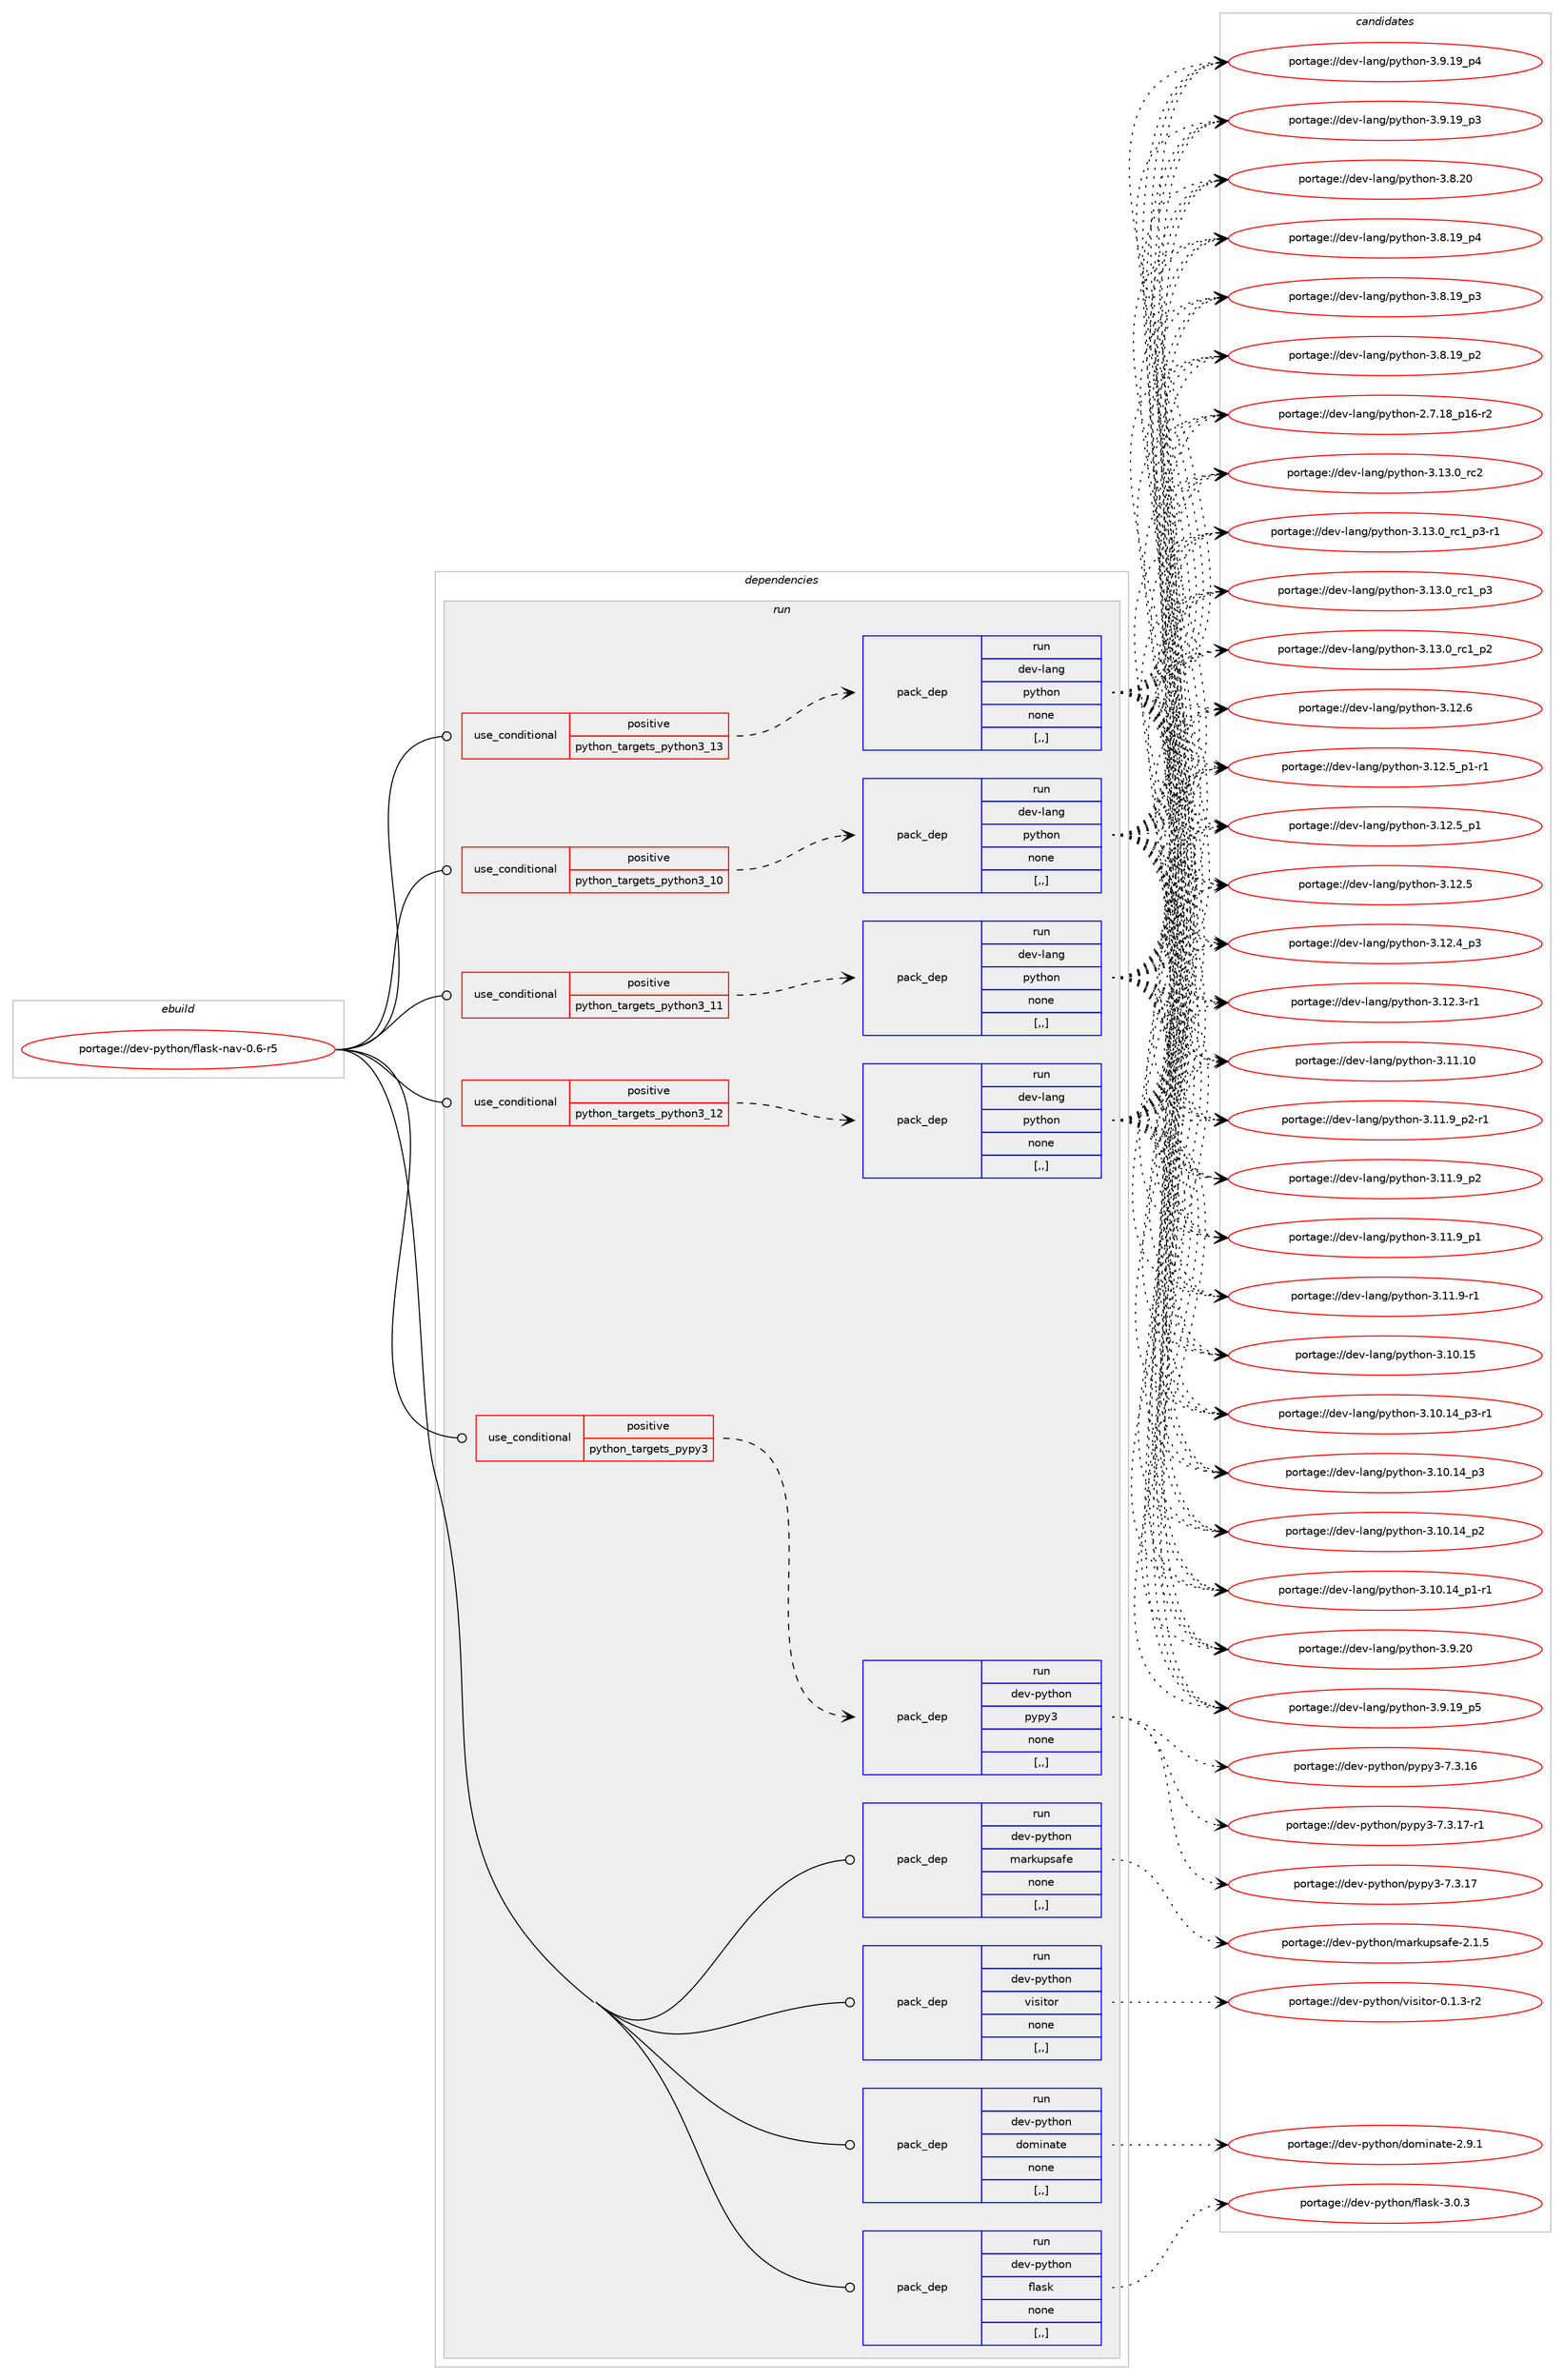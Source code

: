 digraph prolog {

# *************
# Graph options
# *************

newrank=true;
concentrate=true;
compound=true;
graph [rankdir=LR,fontname=Helvetica,fontsize=10,ranksep=1.5];#, ranksep=2.5, nodesep=0.2];
edge  [arrowhead=vee];
node  [fontname=Helvetica,fontsize=10];

# **********
# The ebuild
# **********

subgraph cluster_leftcol {
color=gray;
label=<<i>ebuild</i>>;
id [label="portage://dev-python/flask-nav-0.6-r5", color=red, width=4, href="../dev-python/flask-nav-0.6-r5.svg"];
}

# ****************
# The dependencies
# ****************

subgraph cluster_midcol {
color=gray;
label=<<i>dependencies</i>>;
subgraph cluster_compile {
fillcolor="#eeeeee";
style=filled;
label=<<i>compile</i>>;
}
subgraph cluster_compileandrun {
fillcolor="#eeeeee";
style=filled;
label=<<i>compile and run</i>>;
}
subgraph cluster_run {
fillcolor="#eeeeee";
style=filled;
label=<<i>run</i>>;
subgraph cond163161 {
dependency640842 [label=<<TABLE BORDER="0" CELLBORDER="1" CELLSPACING="0" CELLPADDING="4"><TR><TD ROWSPAN="3" CELLPADDING="10">use_conditional</TD></TR><TR><TD>positive</TD></TR><TR><TD>python_targets_pypy3</TD></TR></TABLE>>, shape=none, color=red];
subgraph pack472862 {
dependency640843 [label=<<TABLE BORDER="0" CELLBORDER="1" CELLSPACING="0" CELLPADDING="4" WIDTH="220"><TR><TD ROWSPAN="6" CELLPADDING="30">pack_dep</TD></TR><TR><TD WIDTH="110">run</TD></TR><TR><TD>dev-python</TD></TR><TR><TD>pypy3</TD></TR><TR><TD>none</TD></TR><TR><TD>[,,]</TD></TR></TABLE>>, shape=none, color=blue];
}
dependency640842:e -> dependency640843:w [weight=20,style="dashed",arrowhead="vee"];
}
id:e -> dependency640842:w [weight=20,style="solid",arrowhead="odot"];
subgraph cond163162 {
dependency640844 [label=<<TABLE BORDER="0" CELLBORDER="1" CELLSPACING="0" CELLPADDING="4"><TR><TD ROWSPAN="3" CELLPADDING="10">use_conditional</TD></TR><TR><TD>positive</TD></TR><TR><TD>python_targets_python3_10</TD></TR></TABLE>>, shape=none, color=red];
subgraph pack472863 {
dependency640845 [label=<<TABLE BORDER="0" CELLBORDER="1" CELLSPACING="0" CELLPADDING="4" WIDTH="220"><TR><TD ROWSPAN="6" CELLPADDING="30">pack_dep</TD></TR><TR><TD WIDTH="110">run</TD></TR><TR><TD>dev-lang</TD></TR><TR><TD>python</TD></TR><TR><TD>none</TD></TR><TR><TD>[,,]</TD></TR></TABLE>>, shape=none, color=blue];
}
dependency640844:e -> dependency640845:w [weight=20,style="dashed",arrowhead="vee"];
}
id:e -> dependency640844:w [weight=20,style="solid",arrowhead="odot"];
subgraph cond163163 {
dependency640846 [label=<<TABLE BORDER="0" CELLBORDER="1" CELLSPACING="0" CELLPADDING="4"><TR><TD ROWSPAN="3" CELLPADDING="10">use_conditional</TD></TR><TR><TD>positive</TD></TR><TR><TD>python_targets_python3_11</TD></TR></TABLE>>, shape=none, color=red];
subgraph pack472864 {
dependency640847 [label=<<TABLE BORDER="0" CELLBORDER="1" CELLSPACING="0" CELLPADDING="4" WIDTH="220"><TR><TD ROWSPAN="6" CELLPADDING="30">pack_dep</TD></TR><TR><TD WIDTH="110">run</TD></TR><TR><TD>dev-lang</TD></TR><TR><TD>python</TD></TR><TR><TD>none</TD></TR><TR><TD>[,,]</TD></TR></TABLE>>, shape=none, color=blue];
}
dependency640846:e -> dependency640847:w [weight=20,style="dashed",arrowhead="vee"];
}
id:e -> dependency640846:w [weight=20,style="solid",arrowhead="odot"];
subgraph cond163164 {
dependency640848 [label=<<TABLE BORDER="0" CELLBORDER="1" CELLSPACING="0" CELLPADDING="4"><TR><TD ROWSPAN="3" CELLPADDING="10">use_conditional</TD></TR><TR><TD>positive</TD></TR><TR><TD>python_targets_python3_12</TD></TR></TABLE>>, shape=none, color=red];
subgraph pack472865 {
dependency640849 [label=<<TABLE BORDER="0" CELLBORDER="1" CELLSPACING="0" CELLPADDING="4" WIDTH="220"><TR><TD ROWSPAN="6" CELLPADDING="30">pack_dep</TD></TR><TR><TD WIDTH="110">run</TD></TR><TR><TD>dev-lang</TD></TR><TR><TD>python</TD></TR><TR><TD>none</TD></TR><TR><TD>[,,]</TD></TR></TABLE>>, shape=none, color=blue];
}
dependency640848:e -> dependency640849:w [weight=20,style="dashed",arrowhead="vee"];
}
id:e -> dependency640848:w [weight=20,style="solid",arrowhead="odot"];
subgraph cond163165 {
dependency640850 [label=<<TABLE BORDER="0" CELLBORDER="1" CELLSPACING="0" CELLPADDING="4"><TR><TD ROWSPAN="3" CELLPADDING="10">use_conditional</TD></TR><TR><TD>positive</TD></TR><TR><TD>python_targets_python3_13</TD></TR></TABLE>>, shape=none, color=red];
subgraph pack472866 {
dependency640851 [label=<<TABLE BORDER="0" CELLBORDER="1" CELLSPACING="0" CELLPADDING="4" WIDTH="220"><TR><TD ROWSPAN="6" CELLPADDING="30">pack_dep</TD></TR><TR><TD WIDTH="110">run</TD></TR><TR><TD>dev-lang</TD></TR><TR><TD>python</TD></TR><TR><TD>none</TD></TR><TR><TD>[,,]</TD></TR></TABLE>>, shape=none, color=blue];
}
dependency640850:e -> dependency640851:w [weight=20,style="dashed",arrowhead="vee"];
}
id:e -> dependency640850:w [weight=20,style="solid",arrowhead="odot"];
subgraph pack472867 {
dependency640852 [label=<<TABLE BORDER="0" CELLBORDER="1" CELLSPACING="0" CELLPADDING="4" WIDTH="220"><TR><TD ROWSPAN="6" CELLPADDING="30">pack_dep</TD></TR><TR><TD WIDTH="110">run</TD></TR><TR><TD>dev-python</TD></TR><TR><TD>dominate</TD></TR><TR><TD>none</TD></TR><TR><TD>[,,]</TD></TR></TABLE>>, shape=none, color=blue];
}
id:e -> dependency640852:w [weight=20,style="solid",arrowhead="odot"];
subgraph pack472868 {
dependency640853 [label=<<TABLE BORDER="0" CELLBORDER="1" CELLSPACING="0" CELLPADDING="4" WIDTH="220"><TR><TD ROWSPAN="6" CELLPADDING="30">pack_dep</TD></TR><TR><TD WIDTH="110">run</TD></TR><TR><TD>dev-python</TD></TR><TR><TD>flask</TD></TR><TR><TD>none</TD></TR><TR><TD>[,,]</TD></TR></TABLE>>, shape=none, color=blue];
}
id:e -> dependency640853:w [weight=20,style="solid",arrowhead="odot"];
subgraph pack472869 {
dependency640854 [label=<<TABLE BORDER="0" CELLBORDER="1" CELLSPACING="0" CELLPADDING="4" WIDTH="220"><TR><TD ROWSPAN="6" CELLPADDING="30">pack_dep</TD></TR><TR><TD WIDTH="110">run</TD></TR><TR><TD>dev-python</TD></TR><TR><TD>markupsafe</TD></TR><TR><TD>none</TD></TR><TR><TD>[,,]</TD></TR></TABLE>>, shape=none, color=blue];
}
id:e -> dependency640854:w [weight=20,style="solid",arrowhead="odot"];
subgraph pack472870 {
dependency640855 [label=<<TABLE BORDER="0" CELLBORDER="1" CELLSPACING="0" CELLPADDING="4" WIDTH="220"><TR><TD ROWSPAN="6" CELLPADDING="30">pack_dep</TD></TR><TR><TD WIDTH="110">run</TD></TR><TR><TD>dev-python</TD></TR><TR><TD>visitor</TD></TR><TR><TD>none</TD></TR><TR><TD>[,,]</TD></TR></TABLE>>, shape=none, color=blue];
}
id:e -> dependency640855:w [weight=20,style="solid",arrowhead="odot"];
}
}

# **************
# The candidates
# **************

subgraph cluster_choices {
rank=same;
color=gray;
label=<<i>candidates</i>>;

subgraph choice472862 {
color=black;
nodesep=1;
choice100101118451121211161041111104711212111212151455546514649554511449 [label="portage://dev-python/pypy3-7.3.17-r1", color=red, width=4,href="../dev-python/pypy3-7.3.17-r1.svg"];
choice10010111845112121116104111110471121211121215145554651464955 [label="portage://dev-python/pypy3-7.3.17", color=red, width=4,href="../dev-python/pypy3-7.3.17.svg"];
choice10010111845112121116104111110471121211121215145554651464954 [label="portage://dev-python/pypy3-7.3.16", color=red, width=4,href="../dev-python/pypy3-7.3.16.svg"];
dependency640843:e -> choice100101118451121211161041111104711212111212151455546514649554511449:w [style=dotted,weight="100"];
dependency640843:e -> choice10010111845112121116104111110471121211121215145554651464955:w [style=dotted,weight="100"];
dependency640843:e -> choice10010111845112121116104111110471121211121215145554651464954:w [style=dotted,weight="100"];
}
subgraph choice472863 {
color=black;
nodesep=1;
choice10010111845108971101034711212111610411111045514649514648951149950 [label="portage://dev-lang/python-3.13.0_rc2", color=red, width=4,href="../dev-lang/python-3.13.0_rc2.svg"];
choice1001011184510897110103471121211161041111104551464951464895114994995112514511449 [label="portage://dev-lang/python-3.13.0_rc1_p3-r1", color=red, width=4,href="../dev-lang/python-3.13.0_rc1_p3-r1.svg"];
choice100101118451089711010347112121116104111110455146495146489511499499511251 [label="portage://dev-lang/python-3.13.0_rc1_p3", color=red, width=4,href="../dev-lang/python-3.13.0_rc1_p3.svg"];
choice100101118451089711010347112121116104111110455146495146489511499499511250 [label="portage://dev-lang/python-3.13.0_rc1_p2", color=red, width=4,href="../dev-lang/python-3.13.0_rc1_p2.svg"];
choice10010111845108971101034711212111610411111045514649504654 [label="portage://dev-lang/python-3.12.6", color=red, width=4,href="../dev-lang/python-3.12.6.svg"];
choice1001011184510897110103471121211161041111104551464950465395112494511449 [label="portage://dev-lang/python-3.12.5_p1-r1", color=red, width=4,href="../dev-lang/python-3.12.5_p1-r1.svg"];
choice100101118451089711010347112121116104111110455146495046539511249 [label="portage://dev-lang/python-3.12.5_p1", color=red, width=4,href="../dev-lang/python-3.12.5_p1.svg"];
choice10010111845108971101034711212111610411111045514649504653 [label="portage://dev-lang/python-3.12.5", color=red, width=4,href="../dev-lang/python-3.12.5.svg"];
choice100101118451089711010347112121116104111110455146495046529511251 [label="portage://dev-lang/python-3.12.4_p3", color=red, width=4,href="../dev-lang/python-3.12.4_p3.svg"];
choice100101118451089711010347112121116104111110455146495046514511449 [label="portage://dev-lang/python-3.12.3-r1", color=red, width=4,href="../dev-lang/python-3.12.3-r1.svg"];
choice1001011184510897110103471121211161041111104551464949464948 [label="portage://dev-lang/python-3.11.10", color=red, width=4,href="../dev-lang/python-3.11.10.svg"];
choice1001011184510897110103471121211161041111104551464949465795112504511449 [label="portage://dev-lang/python-3.11.9_p2-r1", color=red, width=4,href="../dev-lang/python-3.11.9_p2-r1.svg"];
choice100101118451089711010347112121116104111110455146494946579511250 [label="portage://dev-lang/python-3.11.9_p2", color=red, width=4,href="../dev-lang/python-3.11.9_p2.svg"];
choice100101118451089711010347112121116104111110455146494946579511249 [label="portage://dev-lang/python-3.11.9_p1", color=red, width=4,href="../dev-lang/python-3.11.9_p1.svg"];
choice100101118451089711010347112121116104111110455146494946574511449 [label="portage://dev-lang/python-3.11.9-r1", color=red, width=4,href="../dev-lang/python-3.11.9-r1.svg"];
choice1001011184510897110103471121211161041111104551464948464953 [label="portage://dev-lang/python-3.10.15", color=red, width=4,href="../dev-lang/python-3.10.15.svg"];
choice100101118451089711010347112121116104111110455146494846495295112514511449 [label="portage://dev-lang/python-3.10.14_p3-r1", color=red, width=4,href="../dev-lang/python-3.10.14_p3-r1.svg"];
choice10010111845108971101034711212111610411111045514649484649529511251 [label="portage://dev-lang/python-3.10.14_p3", color=red, width=4,href="../dev-lang/python-3.10.14_p3.svg"];
choice10010111845108971101034711212111610411111045514649484649529511250 [label="portage://dev-lang/python-3.10.14_p2", color=red, width=4,href="../dev-lang/python-3.10.14_p2.svg"];
choice100101118451089711010347112121116104111110455146494846495295112494511449 [label="portage://dev-lang/python-3.10.14_p1-r1", color=red, width=4,href="../dev-lang/python-3.10.14_p1-r1.svg"];
choice10010111845108971101034711212111610411111045514657465048 [label="portage://dev-lang/python-3.9.20", color=red, width=4,href="../dev-lang/python-3.9.20.svg"];
choice100101118451089711010347112121116104111110455146574649579511253 [label="portage://dev-lang/python-3.9.19_p5", color=red, width=4,href="../dev-lang/python-3.9.19_p5.svg"];
choice100101118451089711010347112121116104111110455146574649579511252 [label="portage://dev-lang/python-3.9.19_p4", color=red, width=4,href="../dev-lang/python-3.9.19_p4.svg"];
choice100101118451089711010347112121116104111110455146574649579511251 [label="portage://dev-lang/python-3.9.19_p3", color=red, width=4,href="../dev-lang/python-3.9.19_p3.svg"];
choice10010111845108971101034711212111610411111045514656465048 [label="portage://dev-lang/python-3.8.20", color=red, width=4,href="../dev-lang/python-3.8.20.svg"];
choice100101118451089711010347112121116104111110455146564649579511252 [label="portage://dev-lang/python-3.8.19_p4", color=red, width=4,href="../dev-lang/python-3.8.19_p4.svg"];
choice100101118451089711010347112121116104111110455146564649579511251 [label="portage://dev-lang/python-3.8.19_p3", color=red, width=4,href="../dev-lang/python-3.8.19_p3.svg"];
choice100101118451089711010347112121116104111110455146564649579511250 [label="portage://dev-lang/python-3.8.19_p2", color=red, width=4,href="../dev-lang/python-3.8.19_p2.svg"];
choice100101118451089711010347112121116104111110455046554649569511249544511450 [label="portage://dev-lang/python-2.7.18_p16-r2", color=red, width=4,href="../dev-lang/python-2.7.18_p16-r2.svg"];
dependency640845:e -> choice10010111845108971101034711212111610411111045514649514648951149950:w [style=dotted,weight="100"];
dependency640845:e -> choice1001011184510897110103471121211161041111104551464951464895114994995112514511449:w [style=dotted,weight="100"];
dependency640845:e -> choice100101118451089711010347112121116104111110455146495146489511499499511251:w [style=dotted,weight="100"];
dependency640845:e -> choice100101118451089711010347112121116104111110455146495146489511499499511250:w [style=dotted,weight="100"];
dependency640845:e -> choice10010111845108971101034711212111610411111045514649504654:w [style=dotted,weight="100"];
dependency640845:e -> choice1001011184510897110103471121211161041111104551464950465395112494511449:w [style=dotted,weight="100"];
dependency640845:e -> choice100101118451089711010347112121116104111110455146495046539511249:w [style=dotted,weight="100"];
dependency640845:e -> choice10010111845108971101034711212111610411111045514649504653:w [style=dotted,weight="100"];
dependency640845:e -> choice100101118451089711010347112121116104111110455146495046529511251:w [style=dotted,weight="100"];
dependency640845:e -> choice100101118451089711010347112121116104111110455146495046514511449:w [style=dotted,weight="100"];
dependency640845:e -> choice1001011184510897110103471121211161041111104551464949464948:w [style=dotted,weight="100"];
dependency640845:e -> choice1001011184510897110103471121211161041111104551464949465795112504511449:w [style=dotted,weight="100"];
dependency640845:e -> choice100101118451089711010347112121116104111110455146494946579511250:w [style=dotted,weight="100"];
dependency640845:e -> choice100101118451089711010347112121116104111110455146494946579511249:w [style=dotted,weight="100"];
dependency640845:e -> choice100101118451089711010347112121116104111110455146494946574511449:w [style=dotted,weight="100"];
dependency640845:e -> choice1001011184510897110103471121211161041111104551464948464953:w [style=dotted,weight="100"];
dependency640845:e -> choice100101118451089711010347112121116104111110455146494846495295112514511449:w [style=dotted,weight="100"];
dependency640845:e -> choice10010111845108971101034711212111610411111045514649484649529511251:w [style=dotted,weight="100"];
dependency640845:e -> choice10010111845108971101034711212111610411111045514649484649529511250:w [style=dotted,weight="100"];
dependency640845:e -> choice100101118451089711010347112121116104111110455146494846495295112494511449:w [style=dotted,weight="100"];
dependency640845:e -> choice10010111845108971101034711212111610411111045514657465048:w [style=dotted,weight="100"];
dependency640845:e -> choice100101118451089711010347112121116104111110455146574649579511253:w [style=dotted,weight="100"];
dependency640845:e -> choice100101118451089711010347112121116104111110455146574649579511252:w [style=dotted,weight="100"];
dependency640845:e -> choice100101118451089711010347112121116104111110455146574649579511251:w [style=dotted,weight="100"];
dependency640845:e -> choice10010111845108971101034711212111610411111045514656465048:w [style=dotted,weight="100"];
dependency640845:e -> choice100101118451089711010347112121116104111110455146564649579511252:w [style=dotted,weight="100"];
dependency640845:e -> choice100101118451089711010347112121116104111110455146564649579511251:w [style=dotted,weight="100"];
dependency640845:e -> choice100101118451089711010347112121116104111110455146564649579511250:w [style=dotted,weight="100"];
dependency640845:e -> choice100101118451089711010347112121116104111110455046554649569511249544511450:w [style=dotted,weight="100"];
}
subgraph choice472864 {
color=black;
nodesep=1;
choice10010111845108971101034711212111610411111045514649514648951149950 [label="portage://dev-lang/python-3.13.0_rc2", color=red, width=4,href="../dev-lang/python-3.13.0_rc2.svg"];
choice1001011184510897110103471121211161041111104551464951464895114994995112514511449 [label="portage://dev-lang/python-3.13.0_rc1_p3-r1", color=red, width=4,href="../dev-lang/python-3.13.0_rc1_p3-r1.svg"];
choice100101118451089711010347112121116104111110455146495146489511499499511251 [label="portage://dev-lang/python-3.13.0_rc1_p3", color=red, width=4,href="../dev-lang/python-3.13.0_rc1_p3.svg"];
choice100101118451089711010347112121116104111110455146495146489511499499511250 [label="portage://dev-lang/python-3.13.0_rc1_p2", color=red, width=4,href="../dev-lang/python-3.13.0_rc1_p2.svg"];
choice10010111845108971101034711212111610411111045514649504654 [label="portage://dev-lang/python-3.12.6", color=red, width=4,href="../dev-lang/python-3.12.6.svg"];
choice1001011184510897110103471121211161041111104551464950465395112494511449 [label="portage://dev-lang/python-3.12.5_p1-r1", color=red, width=4,href="../dev-lang/python-3.12.5_p1-r1.svg"];
choice100101118451089711010347112121116104111110455146495046539511249 [label="portage://dev-lang/python-3.12.5_p1", color=red, width=4,href="../dev-lang/python-3.12.5_p1.svg"];
choice10010111845108971101034711212111610411111045514649504653 [label="portage://dev-lang/python-3.12.5", color=red, width=4,href="../dev-lang/python-3.12.5.svg"];
choice100101118451089711010347112121116104111110455146495046529511251 [label="portage://dev-lang/python-3.12.4_p3", color=red, width=4,href="../dev-lang/python-3.12.4_p3.svg"];
choice100101118451089711010347112121116104111110455146495046514511449 [label="portage://dev-lang/python-3.12.3-r1", color=red, width=4,href="../dev-lang/python-3.12.3-r1.svg"];
choice1001011184510897110103471121211161041111104551464949464948 [label="portage://dev-lang/python-3.11.10", color=red, width=4,href="../dev-lang/python-3.11.10.svg"];
choice1001011184510897110103471121211161041111104551464949465795112504511449 [label="portage://dev-lang/python-3.11.9_p2-r1", color=red, width=4,href="../dev-lang/python-3.11.9_p2-r1.svg"];
choice100101118451089711010347112121116104111110455146494946579511250 [label="portage://dev-lang/python-3.11.9_p2", color=red, width=4,href="../dev-lang/python-3.11.9_p2.svg"];
choice100101118451089711010347112121116104111110455146494946579511249 [label="portage://dev-lang/python-3.11.9_p1", color=red, width=4,href="../dev-lang/python-3.11.9_p1.svg"];
choice100101118451089711010347112121116104111110455146494946574511449 [label="portage://dev-lang/python-3.11.9-r1", color=red, width=4,href="../dev-lang/python-3.11.9-r1.svg"];
choice1001011184510897110103471121211161041111104551464948464953 [label="portage://dev-lang/python-3.10.15", color=red, width=4,href="../dev-lang/python-3.10.15.svg"];
choice100101118451089711010347112121116104111110455146494846495295112514511449 [label="portage://dev-lang/python-3.10.14_p3-r1", color=red, width=4,href="../dev-lang/python-3.10.14_p3-r1.svg"];
choice10010111845108971101034711212111610411111045514649484649529511251 [label="portage://dev-lang/python-3.10.14_p3", color=red, width=4,href="../dev-lang/python-3.10.14_p3.svg"];
choice10010111845108971101034711212111610411111045514649484649529511250 [label="portage://dev-lang/python-3.10.14_p2", color=red, width=4,href="../dev-lang/python-3.10.14_p2.svg"];
choice100101118451089711010347112121116104111110455146494846495295112494511449 [label="portage://dev-lang/python-3.10.14_p1-r1", color=red, width=4,href="../dev-lang/python-3.10.14_p1-r1.svg"];
choice10010111845108971101034711212111610411111045514657465048 [label="portage://dev-lang/python-3.9.20", color=red, width=4,href="../dev-lang/python-3.9.20.svg"];
choice100101118451089711010347112121116104111110455146574649579511253 [label="portage://dev-lang/python-3.9.19_p5", color=red, width=4,href="../dev-lang/python-3.9.19_p5.svg"];
choice100101118451089711010347112121116104111110455146574649579511252 [label="portage://dev-lang/python-3.9.19_p4", color=red, width=4,href="../dev-lang/python-3.9.19_p4.svg"];
choice100101118451089711010347112121116104111110455146574649579511251 [label="portage://dev-lang/python-3.9.19_p3", color=red, width=4,href="../dev-lang/python-3.9.19_p3.svg"];
choice10010111845108971101034711212111610411111045514656465048 [label="portage://dev-lang/python-3.8.20", color=red, width=4,href="../dev-lang/python-3.8.20.svg"];
choice100101118451089711010347112121116104111110455146564649579511252 [label="portage://dev-lang/python-3.8.19_p4", color=red, width=4,href="../dev-lang/python-3.8.19_p4.svg"];
choice100101118451089711010347112121116104111110455146564649579511251 [label="portage://dev-lang/python-3.8.19_p3", color=red, width=4,href="../dev-lang/python-3.8.19_p3.svg"];
choice100101118451089711010347112121116104111110455146564649579511250 [label="portage://dev-lang/python-3.8.19_p2", color=red, width=4,href="../dev-lang/python-3.8.19_p2.svg"];
choice100101118451089711010347112121116104111110455046554649569511249544511450 [label="portage://dev-lang/python-2.7.18_p16-r2", color=red, width=4,href="../dev-lang/python-2.7.18_p16-r2.svg"];
dependency640847:e -> choice10010111845108971101034711212111610411111045514649514648951149950:w [style=dotted,weight="100"];
dependency640847:e -> choice1001011184510897110103471121211161041111104551464951464895114994995112514511449:w [style=dotted,weight="100"];
dependency640847:e -> choice100101118451089711010347112121116104111110455146495146489511499499511251:w [style=dotted,weight="100"];
dependency640847:e -> choice100101118451089711010347112121116104111110455146495146489511499499511250:w [style=dotted,weight="100"];
dependency640847:e -> choice10010111845108971101034711212111610411111045514649504654:w [style=dotted,weight="100"];
dependency640847:e -> choice1001011184510897110103471121211161041111104551464950465395112494511449:w [style=dotted,weight="100"];
dependency640847:e -> choice100101118451089711010347112121116104111110455146495046539511249:w [style=dotted,weight="100"];
dependency640847:e -> choice10010111845108971101034711212111610411111045514649504653:w [style=dotted,weight="100"];
dependency640847:e -> choice100101118451089711010347112121116104111110455146495046529511251:w [style=dotted,weight="100"];
dependency640847:e -> choice100101118451089711010347112121116104111110455146495046514511449:w [style=dotted,weight="100"];
dependency640847:e -> choice1001011184510897110103471121211161041111104551464949464948:w [style=dotted,weight="100"];
dependency640847:e -> choice1001011184510897110103471121211161041111104551464949465795112504511449:w [style=dotted,weight="100"];
dependency640847:e -> choice100101118451089711010347112121116104111110455146494946579511250:w [style=dotted,weight="100"];
dependency640847:e -> choice100101118451089711010347112121116104111110455146494946579511249:w [style=dotted,weight="100"];
dependency640847:e -> choice100101118451089711010347112121116104111110455146494946574511449:w [style=dotted,weight="100"];
dependency640847:e -> choice1001011184510897110103471121211161041111104551464948464953:w [style=dotted,weight="100"];
dependency640847:e -> choice100101118451089711010347112121116104111110455146494846495295112514511449:w [style=dotted,weight="100"];
dependency640847:e -> choice10010111845108971101034711212111610411111045514649484649529511251:w [style=dotted,weight="100"];
dependency640847:e -> choice10010111845108971101034711212111610411111045514649484649529511250:w [style=dotted,weight="100"];
dependency640847:e -> choice100101118451089711010347112121116104111110455146494846495295112494511449:w [style=dotted,weight="100"];
dependency640847:e -> choice10010111845108971101034711212111610411111045514657465048:w [style=dotted,weight="100"];
dependency640847:e -> choice100101118451089711010347112121116104111110455146574649579511253:w [style=dotted,weight="100"];
dependency640847:e -> choice100101118451089711010347112121116104111110455146574649579511252:w [style=dotted,weight="100"];
dependency640847:e -> choice100101118451089711010347112121116104111110455146574649579511251:w [style=dotted,weight="100"];
dependency640847:e -> choice10010111845108971101034711212111610411111045514656465048:w [style=dotted,weight="100"];
dependency640847:e -> choice100101118451089711010347112121116104111110455146564649579511252:w [style=dotted,weight="100"];
dependency640847:e -> choice100101118451089711010347112121116104111110455146564649579511251:w [style=dotted,weight="100"];
dependency640847:e -> choice100101118451089711010347112121116104111110455146564649579511250:w [style=dotted,weight="100"];
dependency640847:e -> choice100101118451089711010347112121116104111110455046554649569511249544511450:w [style=dotted,weight="100"];
}
subgraph choice472865 {
color=black;
nodesep=1;
choice10010111845108971101034711212111610411111045514649514648951149950 [label="portage://dev-lang/python-3.13.0_rc2", color=red, width=4,href="../dev-lang/python-3.13.0_rc2.svg"];
choice1001011184510897110103471121211161041111104551464951464895114994995112514511449 [label="portage://dev-lang/python-3.13.0_rc1_p3-r1", color=red, width=4,href="../dev-lang/python-3.13.0_rc1_p3-r1.svg"];
choice100101118451089711010347112121116104111110455146495146489511499499511251 [label="portage://dev-lang/python-3.13.0_rc1_p3", color=red, width=4,href="../dev-lang/python-3.13.0_rc1_p3.svg"];
choice100101118451089711010347112121116104111110455146495146489511499499511250 [label="portage://dev-lang/python-3.13.0_rc1_p2", color=red, width=4,href="../dev-lang/python-3.13.0_rc1_p2.svg"];
choice10010111845108971101034711212111610411111045514649504654 [label="portage://dev-lang/python-3.12.6", color=red, width=4,href="../dev-lang/python-3.12.6.svg"];
choice1001011184510897110103471121211161041111104551464950465395112494511449 [label="portage://dev-lang/python-3.12.5_p1-r1", color=red, width=4,href="../dev-lang/python-3.12.5_p1-r1.svg"];
choice100101118451089711010347112121116104111110455146495046539511249 [label="portage://dev-lang/python-3.12.5_p1", color=red, width=4,href="../dev-lang/python-3.12.5_p1.svg"];
choice10010111845108971101034711212111610411111045514649504653 [label="portage://dev-lang/python-3.12.5", color=red, width=4,href="../dev-lang/python-3.12.5.svg"];
choice100101118451089711010347112121116104111110455146495046529511251 [label="portage://dev-lang/python-3.12.4_p3", color=red, width=4,href="../dev-lang/python-3.12.4_p3.svg"];
choice100101118451089711010347112121116104111110455146495046514511449 [label="portage://dev-lang/python-3.12.3-r1", color=red, width=4,href="../dev-lang/python-3.12.3-r1.svg"];
choice1001011184510897110103471121211161041111104551464949464948 [label="portage://dev-lang/python-3.11.10", color=red, width=4,href="../dev-lang/python-3.11.10.svg"];
choice1001011184510897110103471121211161041111104551464949465795112504511449 [label="portage://dev-lang/python-3.11.9_p2-r1", color=red, width=4,href="../dev-lang/python-3.11.9_p2-r1.svg"];
choice100101118451089711010347112121116104111110455146494946579511250 [label="portage://dev-lang/python-3.11.9_p2", color=red, width=4,href="../dev-lang/python-3.11.9_p2.svg"];
choice100101118451089711010347112121116104111110455146494946579511249 [label="portage://dev-lang/python-3.11.9_p1", color=red, width=4,href="../dev-lang/python-3.11.9_p1.svg"];
choice100101118451089711010347112121116104111110455146494946574511449 [label="portage://dev-lang/python-3.11.9-r1", color=red, width=4,href="../dev-lang/python-3.11.9-r1.svg"];
choice1001011184510897110103471121211161041111104551464948464953 [label="portage://dev-lang/python-3.10.15", color=red, width=4,href="../dev-lang/python-3.10.15.svg"];
choice100101118451089711010347112121116104111110455146494846495295112514511449 [label="portage://dev-lang/python-3.10.14_p3-r1", color=red, width=4,href="../dev-lang/python-3.10.14_p3-r1.svg"];
choice10010111845108971101034711212111610411111045514649484649529511251 [label="portage://dev-lang/python-3.10.14_p3", color=red, width=4,href="../dev-lang/python-3.10.14_p3.svg"];
choice10010111845108971101034711212111610411111045514649484649529511250 [label="portage://dev-lang/python-3.10.14_p2", color=red, width=4,href="../dev-lang/python-3.10.14_p2.svg"];
choice100101118451089711010347112121116104111110455146494846495295112494511449 [label="portage://dev-lang/python-3.10.14_p1-r1", color=red, width=4,href="../dev-lang/python-3.10.14_p1-r1.svg"];
choice10010111845108971101034711212111610411111045514657465048 [label="portage://dev-lang/python-3.9.20", color=red, width=4,href="../dev-lang/python-3.9.20.svg"];
choice100101118451089711010347112121116104111110455146574649579511253 [label="portage://dev-lang/python-3.9.19_p5", color=red, width=4,href="../dev-lang/python-3.9.19_p5.svg"];
choice100101118451089711010347112121116104111110455146574649579511252 [label="portage://dev-lang/python-3.9.19_p4", color=red, width=4,href="../dev-lang/python-3.9.19_p4.svg"];
choice100101118451089711010347112121116104111110455146574649579511251 [label="portage://dev-lang/python-3.9.19_p3", color=red, width=4,href="../dev-lang/python-3.9.19_p3.svg"];
choice10010111845108971101034711212111610411111045514656465048 [label="portage://dev-lang/python-3.8.20", color=red, width=4,href="../dev-lang/python-3.8.20.svg"];
choice100101118451089711010347112121116104111110455146564649579511252 [label="portage://dev-lang/python-3.8.19_p4", color=red, width=4,href="../dev-lang/python-3.8.19_p4.svg"];
choice100101118451089711010347112121116104111110455146564649579511251 [label="portage://dev-lang/python-3.8.19_p3", color=red, width=4,href="../dev-lang/python-3.8.19_p3.svg"];
choice100101118451089711010347112121116104111110455146564649579511250 [label="portage://dev-lang/python-3.8.19_p2", color=red, width=4,href="../dev-lang/python-3.8.19_p2.svg"];
choice100101118451089711010347112121116104111110455046554649569511249544511450 [label="portage://dev-lang/python-2.7.18_p16-r2", color=red, width=4,href="../dev-lang/python-2.7.18_p16-r2.svg"];
dependency640849:e -> choice10010111845108971101034711212111610411111045514649514648951149950:w [style=dotted,weight="100"];
dependency640849:e -> choice1001011184510897110103471121211161041111104551464951464895114994995112514511449:w [style=dotted,weight="100"];
dependency640849:e -> choice100101118451089711010347112121116104111110455146495146489511499499511251:w [style=dotted,weight="100"];
dependency640849:e -> choice100101118451089711010347112121116104111110455146495146489511499499511250:w [style=dotted,weight="100"];
dependency640849:e -> choice10010111845108971101034711212111610411111045514649504654:w [style=dotted,weight="100"];
dependency640849:e -> choice1001011184510897110103471121211161041111104551464950465395112494511449:w [style=dotted,weight="100"];
dependency640849:e -> choice100101118451089711010347112121116104111110455146495046539511249:w [style=dotted,weight="100"];
dependency640849:e -> choice10010111845108971101034711212111610411111045514649504653:w [style=dotted,weight="100"];
dependency640849:e -> choice100101118451089711010347112121116104111110455146495046529511251:w [style=dotted,weight="100"];
dependency640849:e -> choice100101118451089711010347112121116104111110455146495046514511449:w [style=dotted,weight="100"];
dependency640849:e -> choice1001011184510897110103471121211161041111104551464949464948:w [style=dotted,weight="100"];
dependency640849:e -> choice1001011184510897110103471121211161041111104551464949465795112504511449:w [style=dotted,weight="100"];
dependency640849:e -> choice100101118451089711010347112121116104111110455146494946579511250:w [style=dotted,weight="100"];
dependency640849:e -> choice100101118451089711010347112121116104111110455146494946579511249:w [style=dotted,weight="100"];
dependency640849:e -> choice100101118451089711010347112121116104111110455146494946574511449:w [style=dotted,weight="100"];
dependency640849:e -> choice1001011184510897110103471121211161041111104551464948464953:w [style=dotted,weight="100"];
dependency640849:e -> choice100101118451089711010347112121116104111110455146494846495295112514511449:w [style=dotted,weight="100"];
dependency640849:e -> choice10010111845108971101034711212111610411111045514649484649529511251:w [style=dotted,weight="100"];
dependency640849:e -> choice10010111845108971101034711212111610411111045514649484649529511250:w [style=dotted,weight="100"];
dependency640849:e -> choice100101118451089711010347112121116104111110455146494846495295112494511449:w [style=dotted,weight="100"];
dependency640849:e -> choice10010111845108971101034711212111610411111045514657465048:w [style=dotted,weight="100"];
dependency640849:e -> choice100101118451089711010347112121116104111110455146574649579511253:w [style=dotted,weight="100"];
dependency640849:e -> choice100101118451089711010347112121116104111110455146574649579511252:w [style=dotted,weight="100"];
dependency640849:e -> choice100101118451089711010347112121116104111110455146574649579511251:w [style=dotted,weight="100"];
dependency640849:e -> choice10010111845108971101034711212111610411111045514656465048:w [style=dotted,weight="100"];
dependency640849:e -> choice100101118451089711010347112121116104111110455146564649579511252:w [style=dotted,weight="100"];
dependency640849:e -> choice100101118451089711010347112121116104111110455146564649579511251:w [style=dotted,weight="100"];
dependency640849:e -> choice100101118451089711010347112121116104111110455146564649579511250:w [style=dotted,weight="100"];
dependency640849:e -> choice100101118451089711010347112121116104111110455046554649569511249544511450:w [style=dotted,weight="100"];
}
subgraph choice472866 {
color=black;
nodesep=1;
choice10010111845108971101034711212111610411111045514649514648951149950 [label="portage://dev-lang/python-3.13.0_rc2", color=red, width=4,href="../dev-lang/python-3.13.0_rc2.svg"];
choice1001011184510897110103471121211161041111104551464951464895114994995112514511449 [label="portage://dev-lang/python-3.13.0_rc1_p3-r1", color=red, width=4,href="../dev-lang/python-3.13.0_rc1_p3-r1.svg"];
choice100101118451089711010347112121116104111110455146495146489511499499511251 [label="portage://dev-lang/python-3.13.0_rc1_p3", color=red, width=4,href="../dev-lang/python-3.13.0_rc1_p3.svg"];
choice100101118451089711010347112121116104111110455146495146489511499499511250 [label="portage://dev-lang/python-3.13.0_rc1_p2", color=red, width=4,href="../dev-lang/python-3.13.0_rc1_p2.svg"];
choice10010111845108971101034711212111610411111045514649504654 [label="portage://dev-lang/python-3.12.6", color=red, width=4,href="../dev-lang/python-3.12.6.svg"];
choice1001011184510897110103471121211161041111104551464950465395112494511449 [label="portage://dev-lang/python-3.12.5_p1-r1", color=red, width=4,href="../dev-lang/python-3.12.5_p1-r1.svg"];
choice100101118451089711010347112121116104111110455146495046539511249 [label="portage://dev-lang/python-3.12.5_p1", color=red, width=4,href="../dev-lang/python-3.12.5_p1.svg"];
choice10010111845108971101034711212111610411111045514649504653 [label="portage://dev-lang/python-3.12.5", color=red, width=4,href="../dev-lang/python-3.12.5.svg"];
choice100101118451089711010347112121116104111110455146495046529511251 [label="portage://dev-lang/python-3.12.4_p3", color=red, width=4,href="../dev-lang/python-3.12.4_p3.svg"];
choice100101118451089711010347112121116104111110455146495046514511449 [label="portage://dev-lang/python-3.12.3-r1", color=red, width=4,href="../dev-lang/python-3.12.3-r1.svg"];
choice1001011184510897110103471121211161041111104551464949464948 [label="portage://dev-lang/python-3.11.10", color=red, width=4,href="../dev-lang/python-3.11.10.svg"];
choice1001011184510897110103471121211161041111104551464949465795112504511449 [label="portage://dev-lang/python-3.11.9_p2-r1", color=red, width=4,href="../dev-lang/python-3.11.9_p2-r1.svg"];
choice100101118451089711010347112121116104111110455146494946579511250 [label="portage://dev-lang/python-3.11.9_p2", color=red, width=4,href="../dev-lang/python-3.11.9_p2.svg"];
choice100101118451089711010347112121116104111110455146494946579511249 [label="portage://dev-lang/python-3.11.9_p1", color=red, width=4,href="../dev-lang/python-3.11.9_p1.svg"];
choice100101118451089711010347112121116104111110455146494946574511449 [label="portage://dev-lang/python-3.11.9-r1", color=red, width=4,href="../dev-lang/python-3.11.9-r1.svg"];
choice1001011184510897110103471121211161041111104551464948464953 [label="portage://dev-lang/python-3.10.15", color=red, width=4,href="../dev-lang/python-3.10.15.svg"];
choice100101118451089711010347112121116104111110455146494846495295112514511449 [label="portage://dev-lang/python-3.10.14_p3-r1", color=red, width=4,href="../dev-lang/python-3.10.14_p3-r1.svg"];
choice10010111845108971101034711212111610411111045514649484649529511251 [label="portage://dev-lang/python-3.10.14_p3", color=red, width=4,href="../dev-lang/python-3.10.14_p3.svg"];
choice10010111845108971101034711212111610411111045514649484649529511250 [label="portage://dev-lang/python-3.10.14_p2", color=red, width=4,href="../dev-lang/python-3.10.14_p2.svg"];
choice100101118451089711010347112121116104111110455146494846495295112494511449 [label="portage://dev-lang/python-3.10.14_p1-r1", color=red, width=4,href="../dev-lang/python-3.10.14_p1-r1.svg"];
choice10010111845108971101034711212111610411111045514657465048 [label="portage://dev-lang/python-3.9.20", color=red, width=4,href="../dev-lang/python-3.9.20.svg"];
choice100101118451089711010347112121116104111110455146574649579511253 [label="portage://dev-lang/python-3.9.19_p5", color=red, width=4,href="../dev-lang/python-3.9.19_p5.svg"];
choice100101118451089711010347112121116104111110455146574649579511252 [label="portage://dev-lang/python-3.9.19_p4", color=red, width=4,href="../dev-lang/python-3.9.19_p4.svg"];
choice100101118451089711010347112121116104111110455146574649579511251 [label="portage://dev-lang/python-3.9.19_p3", color=red, width=4,href="../dev-lang/python-3.9.19_p3.svg"];
choice10010111845108971101034711212111610411111045514656465048 [label="portage://dev-lang/python-3.8.20", color=red, width=4,href="../dev-lang/python-3.8.20.svg"];
choice100101118451089711010347112121116104111110455146564649579511252 [label="portage://dev-lang/python-3.8.19_p4", color=red, width=4,href="../dev-lang/python-3.8.19_p4.svg"];
choice100101118451089711010347112121116104111110455146564649579511251 [label="portage://dev-lang/python-3.8.19_p3", color=red, width=4,href="../dev-lang/python-3.8.19_p3.svg"];
choice100101118451089711010347112121116104111110455146564649579511250 [label="portage://dev-lang/python-3.8.19_p2", color=red, width=4,href="../dev-lang/python-3.8.19_p2.svg"];
choice100101118451089711010347112121116104111110455046554649569511249544511450 [label="portage://dev-lang/python-2.7.18_p16-r2", color=red, width=4,href="../dev-lang/python-2.7.18_p16-r2.svg"];
dependency640851:e -> choice10010111845108971101034711212111610411111045514649514648951149950:w [style=dotted,weight="100"];
dependency640851:e -> choice1001011184510897110103471121211161041111104551464951464895114994995112514511449:w [style=dotted,weight="100"];
dependency640851:e -> choice100101118451089711010347112121116104111110455146495146489511499499511251:w [style=dotted,weight="100"];
dependency640851:e -> choice100101118451089711010347112121116104111110455146495146489511499499511250:w [style=dotted,weight="100"];
dependency640851:e -> choice10010111845108971101034711212111610411111045514649504654:w [style=dotted,weight="100"];
dependency640851:e -> choice1001011184510897110103471121211161041111104551464950465395112494511449:w [style=dotted,weight="100"];
dependency640851:e -> choice100101118451089711010347112121116104111110455146495046539511249:w [style=dotted,weight="100"];
dependency640851:e -> choice10010111845108971101034711212111610411111045514649504653:w [style=dotted,weight="100"];
dependency640851:e -> choice100101118451089711010347112121116104111110455146495046529511251:w [style=dotted,weight="100"];
dependency640851:e -> choice100101118451089711010347112121116104111110455146495046514511449:w [style=dotted,weight="100"];
dependency640851:e -> choice1001011184510897110103471121211161041111104551464949464948:w [style=dotted,weight="100"];
dependency640851:e -> choice1001011184510897110103471121211161041111104551464949465795112504511449:w [style=dotted,weight="100"];
dependency640851:e -> choice100101118451089711010347112121116104111110455146494946579511250:w [style=dotted,weight="100"];
dependency640851:e -> choice100101118451089711010347112121116104111110455146494946579511249:w [style=dotted,weight="100"];
dependency640851:e -> choice100101118451089711010347112121116104111110455146494946574511449:w [style=dotted,weight="100"];
dependency640851:e -> choice1001011184510897110103471121211161041111104551464948464953:w [style=dotted,weight="100"];
dependency640851:e -> choice100101118451089711010347112121116104111110455146494846495295112514511449:w [style=dotted,weight="100"];
dependency640851:e -> choice10010111845108971101034711212111610411111045514649484649529511251:w [style=dotted,weight="100"];
dependency640851:e -> choice10010111845108971101034711212111610411111045514649484649529511250:w [style=dotted,weight="100"];
dependency640851:e -> choice100101118451089711010347112121116104111110455146494846495295112494511449:w [style=dotted,weight="100"];
dependency640851:e -> choice10010111845108971101034711212111610411111045514657465048:w [style=dotted,weight="100"];
dependency640851:e -> choice100101118451089711010347112121116104111110455146574649579511253:w [style=dotted,weight="100"];
dependency640851:e -> choice100101118451089711010347112121116104111110455146574649579511252:w [style=dotted,weight="100"];
dependency640851:e -> choice100101118451089711010347112121116104111110455146574649579511251:w [style=dotted,weight="100"];
dependency640851:e -> choice10010111845108971101034711212111610411111045514656465048:w [style=dotted,weight="100"];
dependency640851:e -> choice100101118451089711010347112121116104111110455146564649579511252:w [style=dotted,weight="100"];
dependency640851:e -> choice100101118451089711010347112121116104111110455146564649579511251:w [style=dotted,weight="100"];
dependency640851:e -> choice100101118451089711010347112121116104111110455146564649579511250:w [style=dotted,weight="100"];
dependency640851:e -> choice100101118451089711010347112121116104111110455046554649569511249544511450:w [style=dotted,weight="100"];
}
subgraph choice472867 {
color=black;
nodesep=1;
choice100101118451121211161041111104710011110910511097116101455046574649 [label="portage://dev-python/dominate-2.9.1", color=red, width=4,href="../dev-python/dominate-2.9.1.svg"];
dependency640852:e -> choice100101118451121211161041111104710011110910511097116101455046574649:w [style=dotted,weight="100"];
}
subgraph choice472868 {
color=black;
nodesep=1;
choice100101118451121211161041111104710210897115107455146484651 [label="portage://dev-python/flask-3.0.3", color=red, width=4,href="../dev-python/flask-3.0.3.svg"];
dependency640853:e -> choice100101118451121211161041111104710210897115107455146484651:w [style=dotted,weight="100"];
}
subgraph choice472869 {
color=black;
nodesep=1;
choice10010111845112121116104111110471099711410711711211597102101455046494653 [label="portage://dev-python/markupsafe-2.1.5", color=red, width=4,href="../dev-python/markupsafe-2.1.5.svg"];
dependency640854:e -> choice10010111845112121116104111110471099711410711711211597102101455046494653:w [style=dotted,weight="100"];
}
subgraph choice472870 {
color=black;
nodesep=1;
choice10010111845112121116104111110471181051151051161111144548464946514511450 [label="portage://dev-python/visitor-0.1.3-r2", color=red, width=4,href="../dev-python/visitor-0.1.3-r2.svg"];
dependency640855:e -> choice10010111845112121116104111110471181051151051161111144548464946514511450:w [style=dotted,weight="100"];
}
}

}
